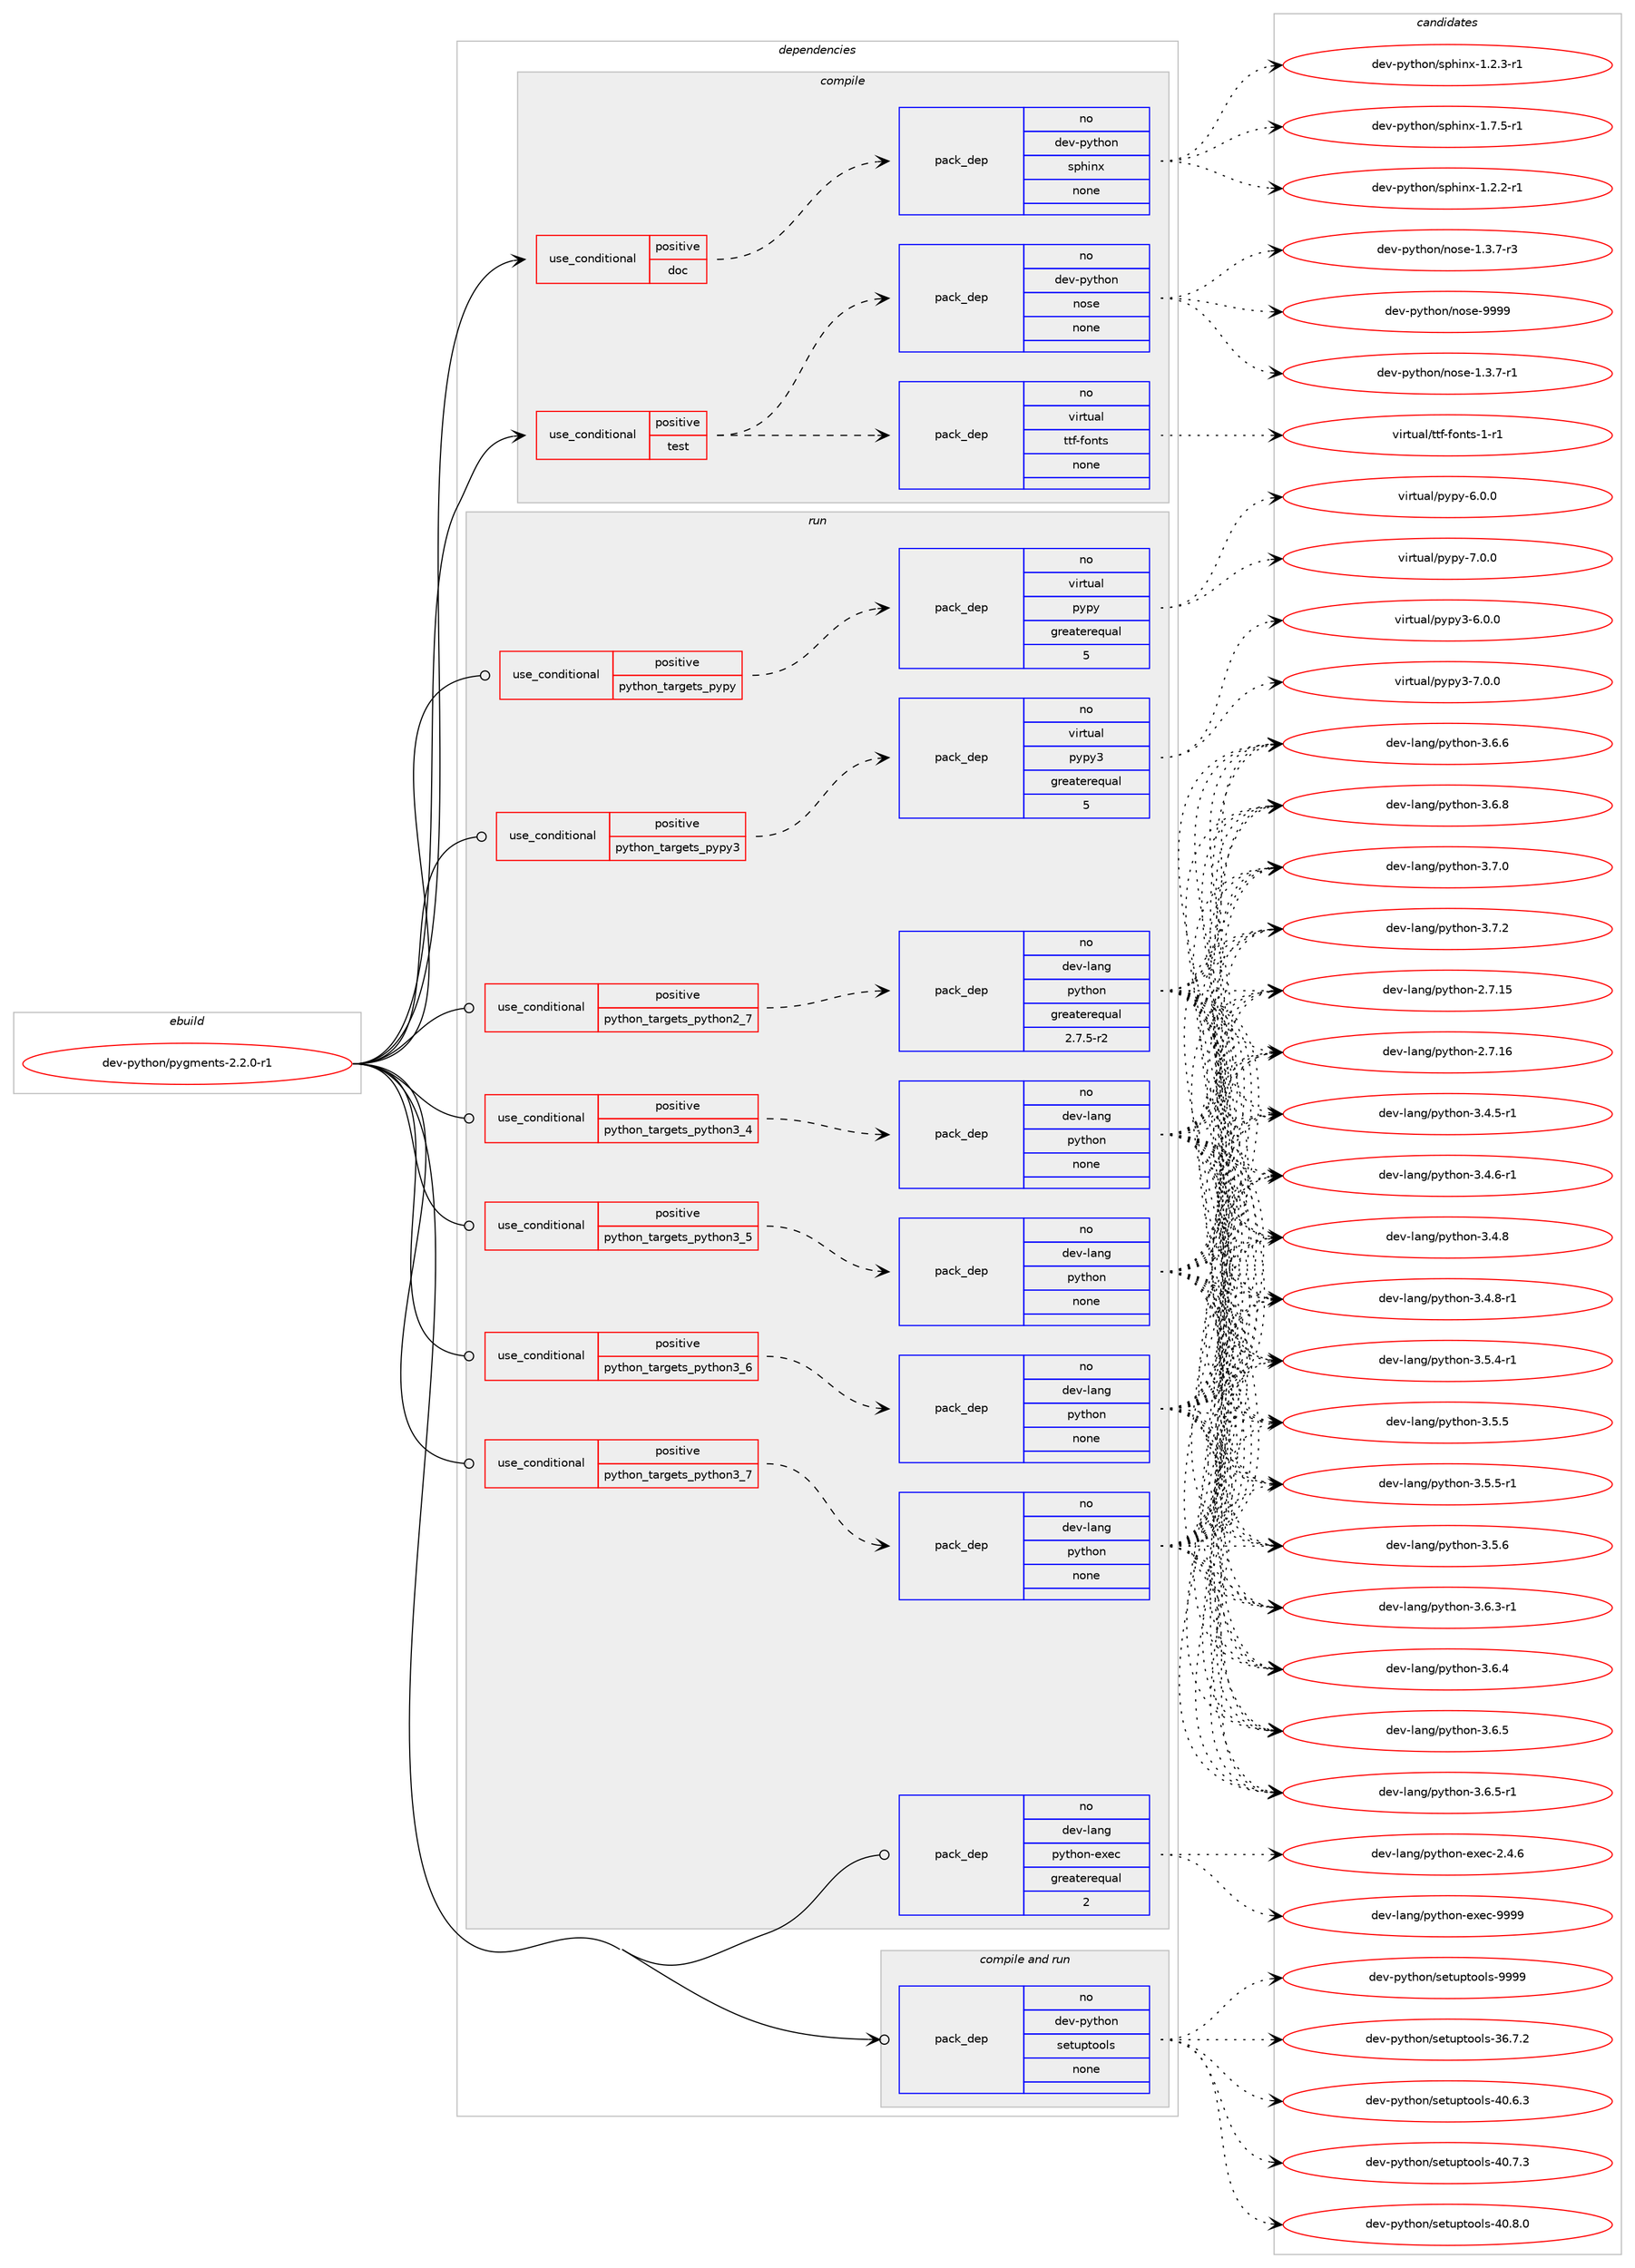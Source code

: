 digraph prolog {

# *************
# Graph options
# *************

newrank=true;
concentrate=true;
compound=true;
graph [rankdir=LR,fontname=Helvetica,fontsize=10,ranksep=1.5];#, ranksep=2.5, nodesep=0.2];
edge  [arrowhead=vee];
node  [fontname=Helvetica,fontsize=10];

# **********
# The ebuild
# **********

subgraph cluster_leftcol {
color=gray;
rank=same;
label=<<i>ebuild</i>>;
id [label="dev-python/pygments-2.2.0-r1", color=red, width=4, href="../dev-python/pygments-2.2.0-r1.svg"];
}

# ****************
# The dependencies
# ****************

subgraph cluster_midcol {
color=gray;
label=<<i>dependencies</i>>;
subgraph cluster_compile {
fillcolor="#eeeeee";
style=filled;
label=<<i>compile</i>>;
subgraph cond380895 {
dependency1429555 [label=<<TABLE BORDER="0" CELLBORDER="1" CELLSPACING="0" CELLPADDING="4"><TR><TD ROWSPAN="3" CELLPADDING="10">use_conditional</TD></TR><TR><TD>positive</TD></TR><TR><TD>doc</TD></TR></TABLE>>, shape=none, color=red];
subgraph pack1025342 {
dependency1429556 [label=<<TABLE BORDER="0" CELLBORDER="1" CELLSPACING="0" CELLPADDING="4" WIDTH="220"><TR><TD ROWSPAN="6" CELLPADDING="30">pack_dep</TD></TR><TR><TD WIDTH="110">no</TD></TR><TR><TD>dev-python</TD></TR><TR><TD>sphinx</TD></TR><TR><TD>none</TD></TR><TR><TD></TD></TR></TABLE>>, shape=none, color=blue];
}
dependency1429555:e -> dependency1429556:w [weight=20,style="dashed",arrowhead="vee"];
}
id:e -> dependency1429555:w [weight=20,style="solid",arrowhead="vee"];
subgraph cond380896 {
dependency1429557 [label=<<TABLE BORDER="0" CELLBORDER="1" CELLSPACING="0" CELLPADDING="4"><TR><TD ROWSPAN="3" CELLPADDING="10">use_conditional</TD></TR><TR><TD>positive</TD></TR><TR><TD>test</TD></TR></TABLE>>, shape=none, color=red];
subgraph pack1025343 {
dependency1429558 [label=<<TABLE BORDER="0" CELLBORDER="1" CELLSPACING="0" CELLPADDING="4" WIDTH="220"><TR><TD ROWSPAN="6" CELLPADDING="30">pack_dep</TD></TR><TR><TD WIDTH="110">no</TD></TR><TR><TD>dev-python</TD></TR><TR><TD>nose</TD></TR><TR><TD>none</TD></TR><TR><TD></TD></TR></TABLE>>, shape=none, color=blue];
}
dependency1429557:e -> dependency1429558:w [weight=20,style="dashed",arrowhead="vee"];
subgraph pack1025344 {
dependency1429559 [label=<<TABLE BORDER="0" CELLBORDER="1" CELLSPACING="0" CELLPADDING="4" WIDTH="220"><TR><TD ROWSPAN="6" CELLPADDING="30">pack_dep</TD></TR><TR><TD WIDTH="110">no</TD></TR><TR><TD>virtual</TD></TR><TR><TD>ttf-fonts</TD></TR><TR><TD>none</TD></TR><TR><TD></TD></TR></TABLE>>, shape=none, color=blue];
}
dependency1429557:e -> dependency1429559:w [weight=20,style="dashed",arrowhead="vee"];
}
id:e -> dependency1429557:w [weight=20,style="solid",arrowhead="vee"];
}
subgraph cluster_compileandrun {
fillcolor="#eeeeee";
style=filled;
label=<<i>compile and run</i>>;
subgraph pack1025345 {
dependency1429560 [label=<<TABLE BORDER="0" CELLBORDER="1" CELLSPACING="0" CELLPADDING="4" WIDTH="220"><TR><TD ROWSPAN="6" CELLPADDING="30">pack_dep</TD></TR><TR><TD WIDTH="110">no</TD></TR><TR><TD>dev-python</TD></TR><TR><TD>setuptools</TD></TR><TR><TD>none</TD></TR><TR><TD></TD></TR></TABLE>>, shape=none, color=blue];
}
id:e -> dependency1429560:w [weight=20,style="solid",arrowhead="odotvee"];
}
subgraph cluster_run {
fillcolor="#eeeeee";
style=filled;
label=<<i>run</i>>;
subgraph cond380897 {
dependency1429561 [label=<<TABLE BORDER="0" CELLBORDER="1" CELLSPACING="0" CELLPADDING="4"><TR><TD ROWSPAN="3" CELLPADDING="10">use_conditional</TD></TR><TR><TD>positive</TD></TR><TR><TD>python_targets_pypy</TD></TR></TABLE>>, shape=none, color=red];
subgraph pack1025346 {
dependency1429562 [label=<<TABLE BORDER="0" CELLBORDER="1" CELLSPACING="0" CELLPADDING="4" WIDTH="220"><TR><TD ROWSPAN="6" CELLPADDING="30">pack_dep</TD></TR><TR><TD WIDTH="110">no</TD></TR><TR><TD>virtual</TD></TR><TR><TD>pypy</TD></TR><TR><TD>greaterequal</TD></TR><TR><TD>5</TD></TR></TABLE>>, shape=none, color=blue];
}
dependency1429561:e -> dependency1429562:w [weight=20,style="dashed",arrowhead="vee"];
}
id:e -> dependency1429561:w [weight=20,style="solid",arrowhead="odot"];
subgraph cond380898 {
dependency1429563 [label=<<TABLE BORDER="0" CELLBORDER="1" CELLSPACING="0" CELLPADDING="4"><TR><TD ROWSPAN="3" CELLPADDING="10">use_conditional</TD></TR><TR><TD>positive</TD></TR><TR><TD>python_targets_pypy3</TD></TR></TABLE>>, shape=none, color=red];
subgraph pack1025347 {
dependency1429564 [label=<<TABLE BORDER="0" CELLBORDER="1" CELLSPACING="0" CELLPADDING="4" WIDTH="220"><TR><TD ROWSPAN="6" CELLPADDING="30">pack_dep</TD></TR><TR><TD WIDTH="110">no</TD></TR><TR><TD>virtual</TD></TR><TR><TD>pypy3</TD></TR><TR><TD>greaterequal</TD></TR><TR><TD>5</TD></TR></TABLE>>, shape=none, color=blue];
}
dependency1429563:e -> dependency1429564:w [weight=20,style="dashed",arrowhead="vee"];
}
id:e -> dependency1429563:w [weight=20,style="solid",arrowhead="odot"];
subgraph cond380899 {
dependency1429565 [label=<<TABLE BORDER="0" CELLBORDER="1" CELLSPACING="0" CELLPADDING="4"><TR><TD ROWSPAN="3" CELLPADDING="10">use_conditional</TD></TR><TR><TD>positive</TD></TR><TR><TD>python_targets_python2_7</TD></TR></TABLE>>, shape=none, color=red];
subgraph pack1025348 {
dependency1429566 [label=<<TABLE BORDER="0" CELLBORDER="1" CELLSPACING="0" CELLPADDING="4" WIDTH="220"><TR><TD ROWSPAN="6" CELLPADDING="30">pack_dep</TD></TR><TR><TD WIDTH="110">no</TD></TR><TR><TD>dev-lang</TD></TR><TR><TD>python</TD></TR><TR><TD>greaterequal</TD></TR><TR><TD>2.7.5-r2</TD></TR></TABLE>>, shape=none, color=blue];
}
dependency1429565:e -> dependency1429566:w [weight=20,style="dashed",arrowhead="vee"];
}
id:e -> dependency1429565:w [weight=20,style="solid",arrowhead="odot"];
subgraph cond380900 {
dependency1429567 [label=<<TABLE BORDER="0" CELLBORDER="1" CELLSPACING="0" CELLPADDING="4"><TR><TD ROWSPAN="3" CELLPADDING="10">use_conditional</TD></TR><TR><TD>positive</TD></TR><TR><TD>python_targets_python3_4</TD></TR></TABLE>>, shape=none, color=red];
subgraph pack1025349 {
dependency1429568 [label=<<TABLE BORDER="0" CELLBORDER="1" CELLSPACING="0" CELLPADDING="4" WIDTH="220"><TR><TD ROWSPAN="6" CELLPADDING="30">pack_dep</TD></TR><TR><TD WIDTH="110">no</TD></TR><TR><TD>dev-lang</TD></TR><TR><TD>python</TD></TR><TR><TD>none</TD></TR><TR><TD></TD></TR></TABLE>>, shape=none, color=blue];
}
dependency1429567:e -> dependency1429568:w [weight=20,style="dashed",arrowhead="vee"];
}
id:e -> dependency1429567:w [weight=20,style="solid",arrowhead="odot"];
subgraph cond380901 {
dependency1429569 [label=<<TABLE BORDER="0" CELLBORDER="1" CELLSPACING="0" CELLPADDING="4"><TR><TD ROWSPAN="3" CELLPADDING="10">use_conditional</TD></TR><TR><TD>positive</TD></TR><TR><TD>python_targets_python3_5</TD></TR></TABLE>>, shape=none, color=red];
subgraph pack1025350 {
dependency1429570 [label=<<TABLE BORDER="0" CELLBORDER="1" CELLSPACING="0" CELLPADDING="4" WIDTH="220"><TR><TD ROWSPAN="6" CELLPADDING="30">pack_dep</TD></TR><TR><TD WIDTH="110">no</TD></TR><TR><TD>dev-lang</TD></TR><TR><TD>python</TD></TR><TR><TD>none</TD></TR><TR><TD></TD></TR></TABLE>>, shape=none, color=blue];
}
dependency1429569:e -> dependency1429570:w [weight=20,style="dashed",arrowhead="vee"];
}
id:e -> dependency1429569:w [weight=20,style="solid",arrowhead="odot"];
subgraph cond380902 {
dependency1429571 [label=<<TABLE BORDER="0" CELLBORDER="1" CELLSPACING="0" CELLPADDING="4"><TR><TD ROWSPAN="3" CELLPADDING="10">use_conditional</TD></TR><TR><TD>positive</TD></TR><TR><TD>python_targets_python3_6</TD></TR></TABLE>>, shape=none, color=red];
subgraph pack1025351 {
dependency1429572 [label=<<TABLE BORDER="0" CELLBORDER="1" CELLSPACING="0" CELLPADDING="4" WIDTH="220"><TR><TD ROWSPAN="6" CELLPADDING="30">pack_dep</TD></TR><TR><TD WIDTH="110">no</TD></TR><TR><TD>dev-lang</TD></TR><TR><TD>python</TD></TR><TR><TD>none</TD></TR><TR><TD></TD></TR></TABLE>>, shape=none, color=blue];
}
dependency1429571:e -> dependency1429572:w [weight=20,style="dashed",arrowhead="vee"];
}
id:e -> dependency1429571:w [weight=20,style="solid",arrowhead="odot"];
subgraph cond380903 {
dependency1429573 [label=<<TABLE BORDER="0" CELLBORDER="1" CELLSPACING="0" CELLPADDING="4"><TR><TD ROWSPAN="3" CELLPADDING="10">use_conditional</TD></TR><TR><TD>positive</TD></TR><TR><TD>python_targets_python3_7</TD></TR></TABLE>>, shape=none, color=red];
subgraph pack1025352 {
dependency1429574 [label=<<TABLE BORDER="0" CELLBORDER="1" CELLSPACING="0" CELLPADDING="4" WIDTH="220"><TR><TD ROWSPAN="6" CELLPADDING="30">pack_dep</TD></TR><TR><TD WIDTH="110">no</TD></TR><TR><TD>dev-lang</TD></TR><TR><TD>python</TD></TR><TR><TD>none</TD></TR><TR><TD></TD></TR></TABLE>>, shape=none, color=blue];
}
dependency1429573:e -> dependency1429574:w [weight=20,style="dashed",arrowhead="vee"];
}
id:e -> dependency1429573:w [weight=20,style="solid",arrowhead="odot"];
subgraph pack1025353 {
dependency1429575 [label=<<TABLE BORDER="0" CELLBORDER="1" CELLSPACING="0" CELLPADDING="4" WIDTH="220"><TR><TD ROWSPAN="6" CELLPADDING="30">pack_dep</TD></TR><TR><TD WIDTH="110">no</TD></TR><TR><TD>dev-lang</TD></TR><TR><TD>python-exec</TD></TR><TR><TD>greaterequal</TD></TR><TR><TD>2</TD></TR></TABLE>>, shape=none, color=blue];
}
id:e -> dependency1429575:w [weight=20,style="solid",arrowhead="odot"];
}
}

# **************
# The candidates
# **************

subgraph cluster_choices {
rank=same;
color=gray;
label=<<i>candidates</i>>;

subgraph choice1025342 {
color=black;
nodesep=1;
choice10010111845112121116104111110471151121041051101204549465046504511449 [label="dev-python/sphinx-1.2.2-r1", color=red, width=4,href="../dev-python/sphinx-1.2.2-r1.svg"];
choice10010111845112121116104111110471151121041051101204549465046514511449 [label="dev-python/sphinx-1.2.3-r1", color=red, width=4,href="../dev-python/sphinx-1.2.3-r1.svg"];
choice10010111845112121116104111110471151121041051101204549465546534511449 [label="dev-python/sphinx-1.7.5-r1", color=red, width=4,href="../dev-python/sphinx-1.7.5-r1.svg"];
dependency1429556:e -> choice10010111845112121116104111110471151121041051101204549465046504511449:w [style=dotted,weight="100"];
dependency1429556:e -> choice10010111845112121116104111110471151121041051101204549465046514511449:w [style=dotted,weight="100"];
dependency1429556:e -> choice10010111845112121116104111110471151121041051101204549465546534511449:w [style=dotted,weight="100"];
}
subgraph choice1025343 {
color=black;
nodesep=1;
choice10010111845112121116104111110471101111151014549465146554511449 [label="dev-python/nose-1.3.7-r1", color=red, width=4,href="../dev-python/nose-1.3.7-r1.svg"];
choice10010111845112121116104111110471101111151014549465146554511451 [label="dev-python/nose-1.3.7-r3", color=red, width=4,href="../dev-python/nose-1.3.7-r3.svg"];
choice10010111845112121116104111110471101111151014557575757 [label="dev-python/nose-9999", color=red, width=4,href="../dev-python/nose-9999.svg"];
dependency1429558:e -> choice10010111845112121116104111110471101111151014549465146554511449:w [style=dotted,weight="100"];
dependency1429558:e -> choice10010111845112121116104111110471101111151014549465146554511451:w [style=dotted,weight="100"];
dependency1429558:e -> choice10010111845112121116104111110471101111151014557575757:w [style=dotted,weight="100"];
}
subgraph choice1025344 {
color=black;
nodesep=1;
choice11810511411611797108471161161024510211111011611545494511449 [label="virtual/ttf-fonts-1-r1", color=red, width=4,href="../virtual/ttf-fonts-1-r1.svg"];
dependency1429559:e -> choice11810511411611797108471161161024510211111011611545494511449:w [style=dotted,weight="100"];
}
subgraph choice1025345 {
color=black;
nodesep=1;
choice100101118451121211161041111104711510111611711211611111110811545515446554650 [label="dev-python/setuptools-36.7.2", color=red, width=4,href="../dev-python/setuptools-36.7.2.svg"];
choice100101118451121211161041111104711510111611711211611111110811545524846544651 [label="dev-python/setuptools-40.6.3", color=red, width=4,href="../dev-python/setuptools-40.6.3.svg"];
choice100101118451121211161041111104711510111611711211611111110811545524846554651 [label="dev-python/setuptools-40.7.3", color=red, width=4,href="../dev-python/setuptools-40.7.3.svg"];
choice100101118451121211161041111104711510111611711211611111110811545524846564648 [label="dev-python/setuptools-40.8.0", color=red, width=4,href="../dev-python/setuptools-40.8.0.svg"];
choice10010111845112121116104111110471151011161171121161111111081154557575757 [label="dev-python/setuptools-9999", color=red, width=4,href="../dev-python/setuptools-9999.svg"];
dependency1429560:e -> choice100101118451121211161041111104711510111611711211611111110811545515446554650:w [style=dotted,weight="100"];
dependency1429560:e -> choice100101118451121211161041111104711510111611711211611111110811545524846544651:w [style=dotted,weight="100"];
dependency1429560:e -> choice100101118451121211161041111104711510111611711211611111110811545524846554651:w [style=dotted,weight="100"];
dependency1429560:e -> choice100101118451121211161041111104711510111611711211611111110811545524846564648:w [style=dotted,weight="100"];
dependency1429560:e -> choice10010111845112121116104111110471151011161171121161111111081154557575757:w [style=dotted,weight="100"];
}
subgraph choice1025346 {
color=black;
nodesep=1;
choice1181051141161179710847112121112121455446484648 [label="virtual/pypy-6.0.0", color=red, width=4,href="../virtual/pypy-6.0.0.svg"];
choice1181051141161179710847112121112121455546484648 [label="virtual/pypy-7.0.0", color=red, width=4,href="../virtual/pypy-7.0.0.svg"];
dependency1429562:e -> choice1181051141161179710847112121112121455446484648:w [style=dotted,weight="100"];
dependency1429562:e -> choice1181051141161179710847112121112121455546484648:w [style=dotted,weight="100"];
}
subgraph choice1025347 {
color=black;
nodesep=1;
choice118105114116117971084711212111212151455446484648 [label="virtual/pypy3-6.0.0", color=red, width=4,href="../virtual/pypy3-6.0.0.svg"];
choice118105114116117971084711212111212151455546484648 [label="virtual/pypy3-7.0.0", color=red, width=4,href="../virtual/pypy3-7.0.0.svg"];
dependency1429564:e -> choice118105114116117971084711212111212151455446484648:w [style=dotted,weight="100"];
dependency1429564:e -> choice118105114116117971084711212111212151455546484648:w [style=dotted,weight="100"];
}
subgraph choice1025348 {
color=black;
nodesep=1;
choice10010111845108971101034711212111610411111045504655464953 [label="dev-lang/python-2.7.15", color=red, width=4,href="../dev-lang/python-2.7.15.svg"];
choice10010111845108971101034711212111610411111045504655464954 [label="dev-lang/python-2.7.16", color=red, width=4,href="../dev-lang/python-2.7.16.svg"];
choice1001011184510897110103471121211161041111104551465246534511449 [label="dev-lang/python-3.4.5-r1", color=red, width=4,href="../dev-lang/python-3.4.5-r1.svg"];
choice1001011184510897110103471121211161041111104551465246544511449 [label="dev-lang/python-3.4.6-r1", color=red, width=4,href="../dev-lang/python-3.4.6-r1.svg"];
choice100101118451089711010347112121116104111110455146524656 [label="dev-lang/python-3.4.8", color=red, width=4,href="../dev-lang/python-3.4.8.svg"];
choice1001011184510897110103471121211161041111104551465246564511449 [label="dev-lang/python-3.4.8-r1", color=red, width=4,href="../dev-lang/python-3.4.8-r1.svg"];
choice1001011184510897110103471121211161041111104551465346524511449 [label="dev-lang/python-3.5.4-r1", color=red, width=4,href="../dev-lang/python-3.5.4-r1.svg"];
choice100101118451089711010347112121116104111110455146534653 [label="dev-lang/python-3.5.5", color=red, width=4,href="../dev-lang/python-3.5.5.svg"];
choice1001011184510897110103471121211161041111104551465346534511449 [label="dev-lang/python-3.5.5-r1", color=red, width=4,href="../dev-lang/python-3.5.5-r1.svg"];
choice100101118451089711010347112121116104111110455146534654 [label="dev-lang/python-3.5.6", color=red, width=4,href="../dev-lang/python-3.5.6.svg"];
choice1001011184510897110103471121211161041111104551465446514511449 [label="dev-lang/python-3.6.3-r1", color=red, width=4,href="../dev-lang/python-3.6.3-r1.svg"];
choice100101118451089711010347112121116104111110455146544652 [label="dev-lang/python-3.6.4", color=red, width=4,href="../dev-lang/python-3.6.4.svg"];
choice100101118451089711010347112121116104111110455146544653 [label="dev-lang/python-3.6.5", color=red, width=4,href="../dev-lang/python-3.6.5.svg"];
choice1001011184510897110103471121211161041111104551465446534511449 [label="dev-lang/python-3.6.5-r1", color=red, width=4,href="../dev-lang/python-3.6.5-r1.svg"];
choice100101118451089711010347112121116104111110455146544654 [label="dev-lang/python-3.6.6", color=red, width=4,href="../dev-lang/python-3.6.6.svg"];
choice100101118451089711010347112121116104111110455146544656 [label="dev-lang/python-3.6.8", color=red, width=4,href="../dev-lang/python-3.6.8.svg"];
choice100101118451089711010347112121116104111110455146554648 [label="dev-lang/python-3.7.0", color=red, width=4,href="../dev-lang/python-3.7.0.svg"];
choice100101118451089711010347112121116104111110455146554650 [label="dev-lang/python-3.7.2", color=red, width=4,href="../dev-lang/python-3.7.2.svg"];
dependency1429566:e -> choice10010111845108971101034711212111610411111045504655464953:w [style=dotted,weight="100"];
dependency1429566:e -> choice10010111845108971101034711212111610411111045504655464954:w [style=dotted,weight="100"];
dependency1429566:e -> choice1001011184510897110103471121211161041111104551465246534511449:w [style=dotted,weight="100"];
dependency1429566:e -> choice1001011184510897110103471121211161041111104551465246544511449:w [style=dotted,weight="100"];
dependency1429566:e -> choice100101118451089711010347112121116104111110455146524656:w [style=dotted,weight="100"];
dependency1429566:e -> choice1001011184510897110103471121211161041111104551465246564511449:w [style=dotted,weight="100"];
dependency1429566:e -> choice1001011184510897110103471121211161041111104551465346524511449:w [style=dotted,weight="100"];
dependency1429566:e -> choice100101118451089711010347112121116104111110455146534653:w [style=dotted,weight="100"];
dependency1429566:e -> choice1001011184510897110103471121211161041111104551465346534511449:w [style=dotted,weight="100"];
dependency1429566:e -> choice100101118451089711010347112121116104111110455146534654:w [style=dotted,weight="100"];
dependency1429566:e -> choice1001011184510897110103471121211161041111104551465446514511449:w [style=dotted,weight="100"];
dependency1429566:e -> choice100101118451089711010347112121116104111110455146544652:w [style=dotted,weight="100"];
dependency1429566:e -> choice100101118451089711010347112121116104111110455146544653:w [style=dotted,weight="100"];
dependency1429566:e -> choice1001011184510897110103471121211161041111104551465446534511449:w [style=dotted,weight="100"];
dependency1429566:e -> choice100101118451089711010347112121116104111110455146544654:w [style=dotted,weight="100"];
dependency1429566:e -> choice100101118451089711010347112121116104111110455146544656:w [style=dotted,weight="100"];
dependency1429566:e -> choice100101118451089711010347112121116104111110455146554648:w [style=dotted,weight="100"];
dependency1429566:e -> choice100101118451089711010347112121116104111110455146554650:w [style=dotted,weight="100"];
}
subgraph choice1025349 {
color=black;
nodesep=1;
choice10010111845108971101034711212111610411111045504655464953 [label="dev-lang/python-2.7.15", color=red, width=4,href="../dev-lang/python-2.7.15.svg"];
choice10010111845108971101034711212111610411111045504655464954 [label="dev-lang/python-2.7.16", color=red, width=4,href="../dev-lang/python-2.7.16.svg"];
choice1001011184510897110103471121211161041111104551465246534511449 [label="dev-lang/python-3.4.5-r1", color=red, width=4,href="../dev-lang/python-3.4.5-r1.svg"];
choice1001011184510897110103471121211161041111104551465246544511449 [label="dev-lang/python-3.4.6-r1", color=red, width=4,href="../dev-lang/python-3.4.6-r1.svg"];
choice100101118451089711010347112121116104111110455146524656 [label="dev-lang/python-3.4.8", color=red, width=4,href="../dev-lang/python-3.4.8.svg"];
choice1001011184510897110103471121211161041111104551465246564511449 [label="dev-lang/python-3.4.8-r1", color=red, width=4,href="../dev-lang/python-3.4.8-r1.svg"];
choice1001011184510897110103471121211161041111104551465346524511449 [label="dev-lang/python-3.5.4-r1", color=red, width=4,href="../dev-lang/python-3.5.4-r1.svg"];
choice100101118451089711010347112121116104111110455146534653 [label="dev-lang/python-3.5.5", color=red, width=4,href="../dev-lang/python-3.5.5.svg"];
choice1001011184510897110103471121211161041111104551465346534511449 [label="dev-lang/python-3.5.5-r1", color=red, width=4,href="../dev-lang/python-3.5.5-r1.svg"];
choice100101118451089711010347112121116104111110455146534654 [label="dev-lang/python-3.5.6", color=red, width=4,href="../dev-lang/python-3.5.6.svg"];
choice1001011184510897110103471121211161041111104551465446514511449 [label="dev-lang/python-3.6.3-r1", color=red, width=4,href="../dev-lang/python-3.6.3-r1.svg"];
choice100101118451089711010347112121116104111110455146544652 [label="dev-lang/python-3.6.4", color=red, width=4,href="../dev-lang/python-3.6.4.svg"];
choice100101118451089711010347112121116104111110455146544653 [label="dev-lang/python-3.6.5", color=red, width=4,href="../dev-lang/python-3.6.5.svg"];
choice1001011184510897110103471121211161041111104551465446534511449 [label="dev-lang/python-3.6.5-r1", color=red, width=4,href="../dev-lang/python-3.6.5-r1.svg"];
choice100101118451089711010347112121116104111110455146544654 [label="dev-lang/python-3.6.6", color=red, width=4,href="../dev-lang/python-3.6.6.svg"];
choice100101118451089711010347112121116104111110455146544656 [label="dev-lang/python-3.6.8", color=red, width=4,href="../dev-lang/python-3.6.8.svg"];
choice100101118451089711010347112121116104111110455146554648 [label="dev-lang/python-3.7.0", color=red, width=4,href="../dev-lang/python-3.7.0.svg"];
choice100101118451089711010347112121116104111110455146554650 [label="dev-lang/python-3.7.2", color=red, width=4,href="../dev-lang/python-3.7.2.svg"];
dependency1429568:e -> choice10010111845108971101034711212111610411111045504655464953:w [style=dotted,weight="100"];
dependency1429568:e -> choice10010111845108971101034711212111610411111045504655464954:w [style=dotted,weight="100"];
dependency1429568:e -> choice1001011184510897110103471121211161041111104551465246534511449:w [style=dotted,weight="100"];
dependency1429568:e -> choice1001011184510897110103471121211161041111104551465246544511449:w [style=dotted,weight="100"];
dependency1429568:e -> choice100101118451089711010347112121116104111110455146524656:w [style=dotted,weight="100"];
dependency1429568:e -> choice1001011184510897110103471121211161041111104551465246564511449:w [style=dotted,weight="100"];
dependency1429568:e -> choice1001011184510897110103471121211161041111104551465346524511449:w [style=dotted,weight="100"];
dependency1429568:e -> choice100101118451089711010347112121116104111110455146534653:w [style=dotted,weight="100"];
dependency1429568:e -> choice1001011184510897110103471121211161041111104551465346534511449:w [style=dotted,weight="100"];
dependency1429568:e -> choice100101118451089711010347112121116104111110455146534654:w [style=dotted,weight="100"];
dependency1429568:e -> choice1001011184510897110103471121211161041111104551465446514511449:w [style=dotted,weight="100"];
dependency1429568:e -> choice100101118451089711010347112121116104111110455146544652:w [style=dotted,weight="100"];
dependency1429568:e -> choice100101118451089711010347112121116104111110455146544653:w [style=dotted,weight="100"];
dependency1429568:e -> choice1001011184510897110103471121211161041111104551465446534511449:w [style=dotted,weight="100"];
dependency1429568:e -> choice100101118451089711010347112121116104111110455146544654:w [style=dotted,weight="100"];
dependency1429568:e -> choice100101118451089711010347112121116104111110455146544656:w [style=dotted,weight="100"];
dependency1429568:e -> choice100101118451089711010347112121116104111110455146554648:w [style=dotted,weight="100"];
dependency1429568:e -> choice100101118451089711010347112121116104111110455146554650:w [style=dotted,weight="100"];
}
subgraph choice1025350 {
color=black;
nodesep=1;
choice10010111845108971101034711212111610411111045504655464953 [label="dev-lang/python-2.7.15", color=red, width=4,href="../dev-lang/python-2.7.15.svg"];
choice10010111845108971101034711212111610411111045504655464954 [label="dev-lang/python-2.7.16", color=red, width=4,href="../dev-lang/python-2.7.16.svg"];
choice1001011184510897110103471121211161041111104551465246534511449 [label="dev-lang/python-3.4.5-r1", color=red, width=4,href="../dev-lang/python-3.4.5-r1.svg"];
choice1001011184510897110103471121211161041111104551465246544511449 [label="dev-lang/python-3.4.6-r1", color=red, width=4,href="../dev-lang/python-3.4.6-r1.svg"];
choice100101118451089711010347112121116104111110455146524656 [label="dev-lang/python-3.4.8", color=red, width=4,href="../dev-lang/python-3.4.8.svg"];
choice1001011184510897110103471121211161041111104551465246564511449 [label="dev-lang/python-3.4.8-r1", color=red, width=4,href="../dev-lang/python-3.4.8-r1.svg"];
choice1001011184510897110103471121211161041111104551465346524511449 [label="dev-lang/python-3.5.4-r1", color=red, width=4,href="../dev-lang/python-3.5.4-r1.svg"];
choice100101118451089711010347112121116104111110455146534653 [label="dev-lang/python-3.5.5", color=red, width=4,href="../dev-lang/python-3.5.5.svg"];
choice1001011184510897110103471121211161041111104551465346534511449 [label="dev-lang/python-3.5.5-r1", color=red, width=4,href="../dev-lang/python-3.5.5-r1.svg"];
choice100101118451089711010347112121116104111110455146534654 [label="dev-lang/python-3.5.6", color=red, width=4,href="../dev-lang/python-3.5.6.svg"];
choice1001011184510897110103471121211161041111104551465446514511449 [label="dev-lang/python-3.6.3-r1", color=red, width=4,href="../dev-lang/python-3.6.3-r1.svg"];
choice100101118451089711010347112121116104111110455146544652 [label="dev-lang/python-3.6.4", color=red, width=4,href="../dev-lang/python-3.6.4.svg"];
choice100101118451089711010347112121116104111110455146544653 [label="dev-lang/python-3.6.5", color=red, width=4,href="../dev-lang/python-3.6.5.svg"];
choice1001011184510897110103471121211161041111104551465446534511449 [label="dev-lang/python-3.6.5-r1", color=red, width=4,href="../dev-lang/python-3.6.5-r1.svg"];
choice100101118451089711010347112121116104111110455146544654 [label="dev-lang/python-3.6.6", color=red, width=4,href="../dev-lang/python-3.6.6.svg"];
choice100101118451089711010347112121116104111110455146544656 [label="dev-lang/python-3.6.8", color=red, width=4,href="../dev-lang/python-3.6.8.svg"];
choice100101118451089711010347112121116104111110455146554648 [label="dev-lang/python-3.7.0", color=red, width=4,href="../dev-lang/python-3.7.0.svg"];
choice100101118451089711010347112121116104111110455146554650 [label="dev-lang/python-3.7.2", color=red, width=4,href="../dev-lang/python-3.7.2.svg"];
dependency1429570:e -> choice10010111845108971101034711212111610411111045504655464953:w [style=dotted,weight="100"];
dependency1429570:e -> choice10010111845108971101034711212111610411111045504655464954:w [style=dotted,weight="100"];
dependency1429570:e -> choice1001011184510897110103471121211161041111104551465246534511449:w [style=dotted,weight="100"];
dependency1429570:e -> choice1001011184510897110103471121211161041111104551465246544511449:w [style=dotted,weight="100"];
dependency1429570:e -> choice100101118451089711010347112121116104111110455146524656:w [style=dotted,weight="100"];
dependency1429570:e -> choice1001011184510897110103471121211161041111104551465246564511449:w [style=dotted,weight="100"];
dependency1429570:e -> choice1001011184510897110103471121211161041111104551465346524511449:w [style=dotted,weight="100"];
dependency1429570:e -> choice100101118451089711010347112121116104111110455146534653:w [style=dotted,weight="100"];
dependency1429570:e -> choice1001011184510897110103471121211161041111104551465346534511449:w [style=dotted,weight="100"];
dependency1429570:e -> choice100101118451089711010347112121116104111110455146534654:w [style=dotted,weight="100"];
dependency1429570:e -> choice1001011184510897110103471121211161041111104551465446514511449:w [style=dotted,weight="100"];
dependency1429570:e -> choice100101118451089711010347112121116104111110455146544652:w [style=dotted,weight="100"];
dependency1429570:e -> choice100101118451089711010347112121116104111110455146544653:w [style=dotted,weight="100"];
dependency1429570:e -> choice1001011184510897110103471121211161041111104551465446534511449:w [style=dotted,weight="100"];
dependency1429570:e -> choice100101118451089711010347112121116104111110455146544654:w [style=dotted,weight="100"];
dependency1429570:e -> choice100101118451089711010347112121116104111110455146544656:w [style=dotted,weight="100"];
dependency1429570:e -> choice100101118451089711010347112121116104111110455146554648:w [style=dotted,weight="100"];
dependency1429570:e -> choice100101118451089711010347112121116104111110455146554650:w [style=dotted,weight="100"];
}
subgraph choice1025351 {
color=black;
nodesep=1;
choice10010111845108971101034711212111610411111045504655464953 [label="dev-lang/python-2.7.15", color=red, width=4,href="../dev-lang/python-2.7.15.svg"];
choice10010111845108971101034711212111610411111045504655464954 [label="dev-lang/python-2.7.16", color=red, width=4,href="../dev-lang/python-2.7.16.svg"];
choice1001011184510897110103471121211161041111104551465246534511449 [label="dev-lang/python-3.4.5-r1", color=red, width=4,href="../dev-lang/python-3.4.5-r1.svg"];
choice1001011184510897110103471121211161041111104551465246544511449 [label="dev-lang/python-3.4.6-r1", color=red, width=4,href="../dev-lang/python-3.4.6-r1.svg"];
choice100101118451089711010347112121116104111110455146524656 [label="dev-lang/python-3.4.8", color=red, width=4,href="../dev-lang/python-3.4.8.svg"];
choice1001011184510897110103471121211161041111104551465246564511449 [label="dev-lang/python-3.4.8-r1", color=red, width=4,href="../dev-lang/python-3.4.8-r1.svg"];
choice1001011184510897110103471121211161041111104551465346524511449 [label="dev-lang/python-3.5.4-r1", color=red, width=4,href="../dev-lang/python-3.5.4-r1.svg"];
choice100101118451089711010347112121116104111110455146534653 [label="dev-lang/python-3.5.5", color=red, width=4,href="../dev-lang/python-3.5.5.svg"];
choice1001011184510897110103471121211161041111104551465346534511449 [label="dev-lang/python-3.5.5-r1", color=red, width=4,href="../dev-lang/python-3.5.5-r1.svg"];
choice100101118451089711010347112121116104111110455146534654 [label="dev-lang/python-3.5.6", color=red, width=4,href="../dev-lang/python-3.5.6.svg"];
choice1001011184510897110103471121211161041111104551465446514511449 [label="dev-lang/python-3.6.3-r1", color=red, width=4,href="../dev-lang/python-3.6.3-r1.svg"];
choice100101118451089711010347112121116104111110455146544652 [label="dev-lang/python-3.6.4", color=red, width=4,href="../dev-lang/python-3.6.4.svg"];
choice100101118451089711010347112121116104111110455146544653 [label="dev-lang/python-3.6.5", color=red, width=4,href="../dev-lang/python-3.6.5.svg"];
choice1001011184510897110103471121211161041111104551465446534511449 [label="dev-lang/python-3.6.5-r1", color=red, width=4,href="../dev-lang/python-3.6.5-r1.svg"];
choice100101118451089711010347112121116104111110455146544654 [label="dev-lang/python-3.6.6", color=red, width=4,href="../dev-lang/python-3.6.6.svg"];
choice100101118451089711010347112121116104111110455146544656 [label="dev-lang/python-3.6.8", color=red, width=4,href="../dev-lang/python-3.6.8.svg"];
choice100101118451089711010347112121116104111110455146554648 [label="dev-lang/python-3.7.0", color=red, width=4,href="../dev-lang/python-3.7.0.svg"];
choice100101118451089711010347112121116104111110455146554650 [label="dev-lang/python-3.7.2", color=red, width=4,href="../dev-lang/python-3.7.2.svg"];
dependency1429572:e -> choice10010111845108971101034711212111610411111045504655464953:w [style=dotted,weight="100"];
dependency1429572:e -> choice10010111845108971101034711212111610411111045504655464954:w [style=dotted,weight="100"];
dependency1429572:e -> choice1001011184510897110103471121211161041111104551465246534511449:w [style=dotted,weight="100"];
dependency1429572:e -> choice1001011184510897110103471121211161041111104551465246544511449:w [style=dotted,weight="100"];
dependency1429572:e -> choice100101118451089711010347112121116104111110455146524656:w [style=dotted,weight="100"];
dependency1429572:e -> choice1001011184510897110103471121211161041111104551465246564511449:w [style=dotted,weight="100"];
dependency1429572:e -> choice1001011184510897110103471121211161041111104551465346524511449:w [style=dotted,weight="100"];
dependency1429572:e -> choice100101118451089711010347112121116104111110455146534653:w [style=dotted,weight="100"];
dependency1429572:e -> choice1001011184510897110103471121211161041111104551465346534511449:w [style=dotted,weight="100"];
dependency1429572:e -> choice100101118451089711010347112121116104111110455146534654:w [style=dotted,weight="100"];
dependency1429572:e -> choice1001011184510897110103471121211161041111104551465446514511449:w [style=dotted,weight="100"];
dependency1429572:e -> choice100101118451089711010347112121116104111110455146544652:w [style=dotted,weight="100"];
dependency1429572:e -> choice100101118451089711010347112121116104111110455146544653:w [style=dotted,weight="100"];
dependency1429572:e -> choice1001011184510897110103471121211161041111104551465446534511449:w [style=dotted,weight="100"];
dependency1429572:e -> choice100101118451089711010347112121116104111110455146544654:w [style=dotted,weight="100"];
dependency1429572:e -> choice100101118451089711010347112121116104111110455146544656:w [style=dotted,weight="100"];
dependency1429572:e -> choice100101118451089711010347112121116104111110455146554648:w [style=dotted,weight="100"];
dependency1429572:e -> choice100101118451089711010347112121116104111110455146554650:w [style=dotted,weight="100"];
}
subgraph choice1025352 {
color=black;
nodesep=1;
choice10010111845108971101034711212111610411111045504655464953 [label="dev-lang/python-2.7.15", color=red, width=4,href="../dev-lang/python-2.7.15.svg"];
choice10010111845108971101034711212111610411111045504655464954 [label="dev-lang/python-2.7.16", color=red, width=4,href="../dev-lang/python-2.7.16.svg"];
choice1001011184510897110103471121211161041111104551465246534511449 [label="dev-lang/python-3.4.5-r1", color=red, width=4,href="../dev-lang/python-3.4.5-r1.svg"];
choice1001011184510897110103471121211161041111104551465246544511449 [label="dev-lang/python-3.4.6-r1", color=red, width=4,href="../dev-lang/python-3.4.6-r1.svg"];
choice100101118451089711010347112121116104111110455146524656 [label="dev-lang/python-3.4.8", color=red, width=4,href="../dev-lang/python-3.4.8.svg"];
choice1001011184510897110103471121211161041111104551465246564511449 [label="dev-lang/python-3.4.8-r1", color=red, width=4,href="../dev-lang/python-3.4.8-r1.svg"];
choice1001011184510897110103471121211161041111104551465346524511449 [label="dev-lang/python-3.5.4-r1", color=red, width=4,href="../dev-lang/python-3.5.4-r1.svg"];
choice100101118451089711010347112121116104111110455146534653 [label="dev-lang/python-3.5.5", color=red, width=4,href="../dev-lang/python-3.5.5.svg"];
choice1001011184510897110103471121211161041111104551465346534511449 [label="dev-lang/python-3.5.5-r1", color=red, width=4,href="../dev-lang/python-3.5.5-r1.svg"];
choice100101118451089711010347112121116104111110455146534654 [label="dev-lang/python-3.5.6", color=red, width=4,href="../dev-lang/python-3.5.6.svg"];
choice1001011184510897110103471121211161041111104551465446514511449 [label="dev-lang/python-3.6.3-r1", color=red, width=4,href="../dev-lang/python-3.6.3-r1.svg"];
choice100101118451089711010347112121116104111110455146544652 [label="dev-lang/python-3.6.4", color=red, width=4,href="../dev-lang/python-3.6.4.svg"];
choice100101118451089711010347112121116104111110455146544653 [label="dev-lang/python-3.6.5", color=red, width=4,href="../dev-lang/python-3.6.5.svg"];
choice1001011184510897110103471121211161041111104551465446534511449 [label="dev-lang/python-3.6.5-r1", color=red, width=4,href="../dev-lang/python-3.6.5-r1.svg"];
choice100101118451089711010347112121116104111110455146544654 [label="dev-lang/python-3.6.6", color=red, width=4,href="../dev-lang/python-3.6.6.svg"];
choice100101118451089711010347112121116104111110455146544656 [label="dev-lang/python-3.6.8", color=red, width=4,href="../dev-lang/python-3.6.8.svg"];
choice100101118451089711010347112121116104111110455146554648 [label="dev-lang/python-3.7.0", color=red, width=4,href="../dev-lang/python-3.7.0.svg"];
choice100101118451089711010347112121116104111110455146554650 [label="dev-lang/python-3.7.2", color=red, width=4,href="../dev-lang/python-3.7.2.svg"];
dependency1429574:e -> choice10010111845108971101034711212111610411111045504655464953:w [style=dotted,weight="100"];
dependency1429574:e -> choice10010111845108971101034711212111610411111045504655464954:w [style=dotted,weight="100"];
dependency1429574:e -> choice1001011184510897110103471121211161041111104551465246534511449:w [style=dotted,weight="100"];
dependency1429574:e -> choice1001011184510897110103471121211161041111104551465246544511449:w [style=dotted,weight="100"];
dependency1429574:e -> choice100101118451089711010347112121116104111110455146524656:w [style=dotted,weight="100"];
dependency1429574:e -> choice1001011184510897110103471121211161041111104551465246564511449:w [style=dotted,weight="100"];
dependency1429574:e -> choice1001011184510897110103471121211161041111104551465346524511449:w [style=dotted,weight="100"];
dependency1429574:e -> choice100101118451089711010347112121116104111110455146534653:w [style=dotted,weight="100"];
dependency1429574:e -> choice1001011184510897110103471121211161041111104551465346534511449:w [style=dotted,weight="100"];
dependency1429574:e -> choice100101118451089711010347112121116104111110455146534654:w [style=dotted,weight="100"];
dependency1429574:e -> choice1001011184510897110103471121211161041111104551465446514511449:w [style=dotted,weight="100"];
dependency1429574:e -> choice100101118451089711010347112121116104111110455146544652:w [style=dotted,weight="100"];
dependency1429574:e -> choice100101118451089711010347112121116104111110455146544653:w [style=dotted,weight="100"];
dependency1429574:e -> choice1001011184510897110103471121211161041111104551465446534511449:w [style=dotted,weight="100"];
dependency1429574:e -> choice100101118451089711010347112121116104111110455146544654:w [style=dotted,weight="100"];
dependency1429574:e -> choice100101118451089711010347112121116104111110455146544656:w [style=dotted,weight="100"];
dependency1429574:e -> choice100101118451089711010347112121116104111110455146554648:w [style=dotted,weight="100"];
dependency1429574:e -> choice100101118451089711010347112121116104111110455146554650:w [style=dotted,weight="100"];
}
subgraph choice1025353 {
color=black;
nodesep=1;
choice1001011184510897110103471121211161041111104510112010199455046524654 [label="dev-lang/python-exec-2.4.6", color=red, width=4,href="../dev-lang/python-exec-2.4.6.svg"];
choice10010111845108971101034711212111610411111045101120101994557575757 [label="dev-lang/python-exec-9999", color=red, width=4,href="../dev-lang/python-exec-9999.svg"];
dependency1429575:e -> choice1001011184510897110103471121211161041111104510112010199455046524654:w [style=dotted,weight="100"];
dependency1429575:e -> choice10010111845108971101034711212111610411111045101120101994557575757:w [style=dotted,weight="100"];
}
}

}
